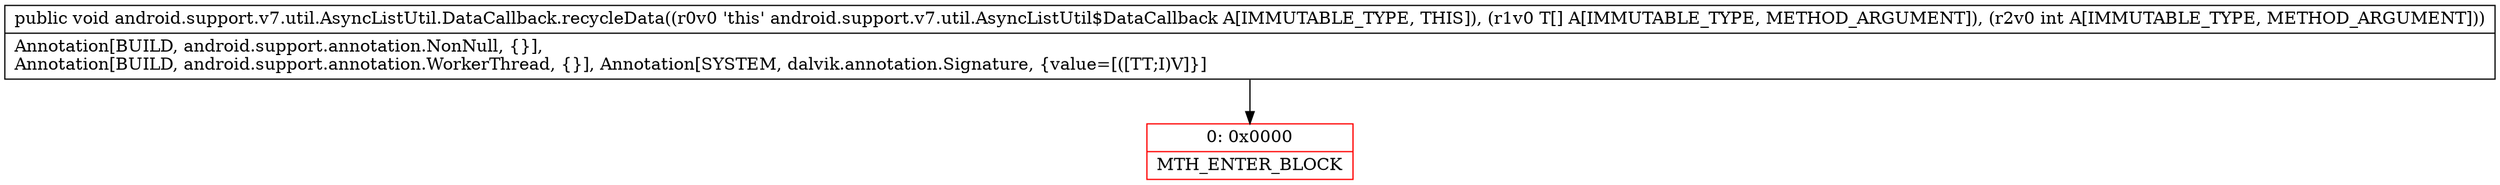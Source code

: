 digraph "CFG forandroid.support.v7.util.AsyncListUtil.DataCallback.recycleData([Ljava\/lang\/Object;I)V" {
subgraph cluster_Region_1592977267 {
label = "R(0)";
node [shape=record,color=blue];
}
Node_0 [shape=record,color=red,label="{0\:\ 0x0000|MTH_ENTER_BLOCK\l}"];
MethodNode[shape=record,label="{public void android.support.v7.util.AsyncListUtil.DataCallback.recycleData((r0v0 'this' android.support.v7.util.AsyncListUtil$DataCallback A[IMMUTABLE_TYPE, THIS]), (r1v0 T[] A[IMMUTABLE_TYPE, METHOD_ARGUMENT]), (r2v0 int A[IMMUTABLE_TYPE, METHOD_ARGUMENT]))  | Annotation[BUILD, android.support.annotation.NonNull, \{\}], \lAnnotation[BUILD, android.support.annotation.WorkerThread, \{\}], Annotation[SYSTEM, dalvik.annotation.Signature, \{value=[([TT;I)V]\}]\l}"];
MethodNode -> Node_0;
}

